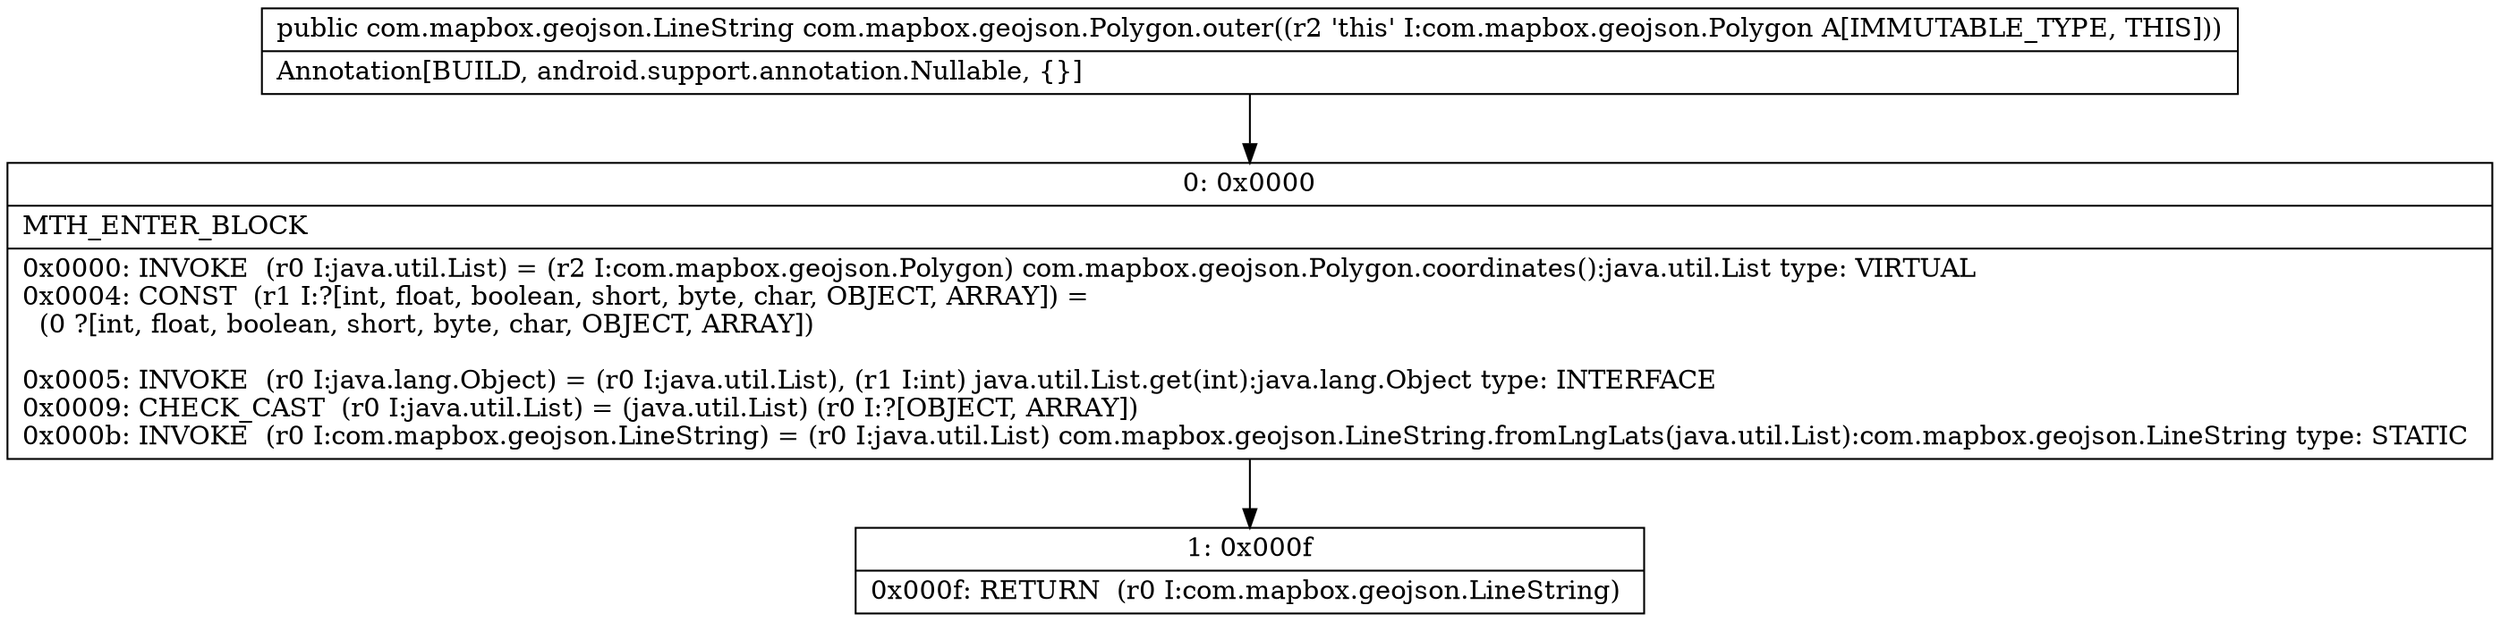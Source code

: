 digraph "CFG forcom.mapbox.geojson.Polygon.outer()Lcom\/mapbox\/geojson\/LineString;" {
Node_0 [shape=record,label="{0\:\ 0x0000|MTH_ENTER_BLOCK\l|0x0000: INVOKE  (r0 I:java.util.List) = (r2 I:com.mapbox.geojson.Polygon) com.mapbox.geojson.Polygon.coordinates():java.util.List type: VIRTUAL \l0x0004: CONST  (r1 I:?[int, float, boolean, short, byte, char, OBJECT, ARRAY]) = \l  (0 ?[int, float, boolean, short, byte, char, OBJECT, ARRAY])\l \l0x0005: INVOKE  (r0 I:java.lang.Object) = (r0 I:java.util.List), (r1 I:int) java.util.List.get(int):java.lang.Object type: INTERFACE \l0x0009: CHECK_CAST  (r0 I:java.util.List) = (java.util.List) (r0 I:?[OBJECT, ARRAY]) \l0x000b: INVOKE  (r0 I:com.mapbox.geojson.LineString) = (r0 I:java.util.List) com.mapbox.geojson.LineString.fromLngLats(java.util.List):com.mapbox.geojson.LineString type: STATIC \l}"];
Node_1 [shape=record,label="{1\:\ 0x000f|0x000f: RETURN  (r0 I:com.mapbox.geojson.LineString) \l}"];
MethodNode[shape=record,label="{public com.mapbox.geojson.LineString com.mapbox.geojson.Polygon.outer((r2 'this' I:com.mapbox.geojson.Polygon A[IMMUTABLE_TYPE, THIS]))  | Annotation[BUILD, android.support.annotation.Nullable, \{\}]\l}"];
MethodNode -> Node_0;
Node_0 -> Node_1;
}

